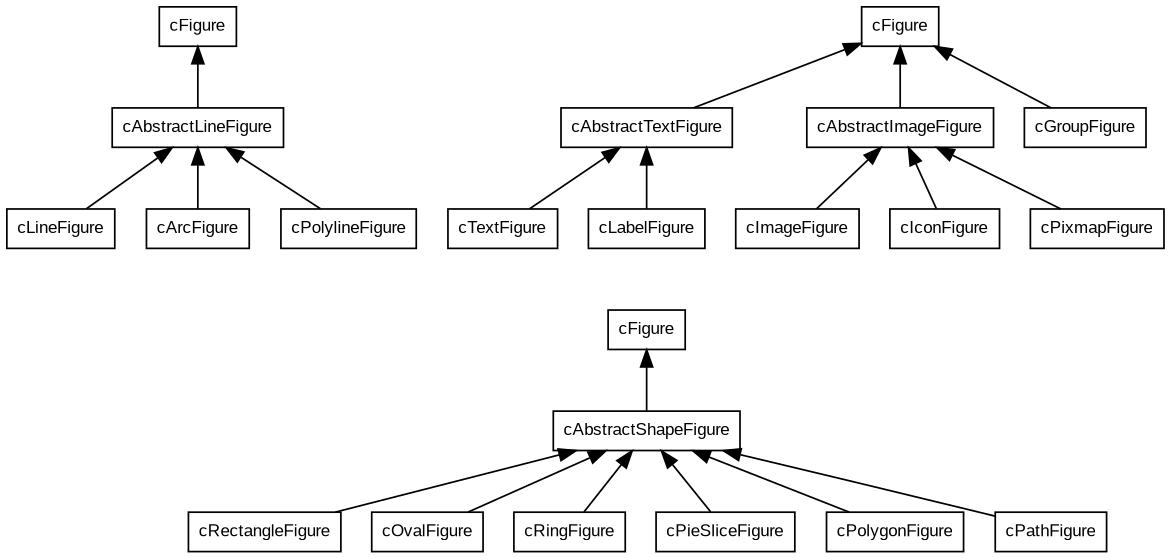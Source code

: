 digraph g {
    size="7.8,0!";
    node [fontname="Arial"; fontsize=10];
    edge [fontname="Arial"];

    node [shape = "rectangle"; margin=0.09; width=0; height=0];
    edge [dir = "back"];

    subgraph a {
        cFigure -> cAbstractLineFigure;
        cAbstractLineFigure -> cLineFigure;
        cAbstractLineFigure -> cArcFigure;
        cAbstractLineFigure -> cPolylineFigure;
    }

    subgraph b {
        cFigure2 [label = cFigure];
        cFigure2 -> cAbstractTextFigure;
        cAbstractTextFigure -> cTextFigure;
        cAbstractTextFigure -> cLabelFigure;
        cFigure2 -> cAbstractImageFigure;
        cAbstractImageFigure -> cImageFigure;
        cAbstractImageFigure -> cIconFigure;  /* cheating: it really subclasses cImageFigure */
        cAbstractImageFigure -> cPixmapFigure;
        cFigure2 -> cGroupFigure;
    }

    subgraph c {
        cFigure3 [label = cFigure];
        cFigure3 -> cAbstractShapeFigure;
        cAbstractShapeFigure -> cRectangleFigure;
        cAbstractShapeFigure -> cOvalFigure;
        cAbstractShapeFigure -> cRingFigure;
        cAbstractShapeFigure -> cPieSliceFigure;
        cAbstractShapeFigure -> cPolygonFigure;
        cAbstractShapeFigure -> cPathFigure;
    }

    cLabelFigure -> cFigure3 [style=invis]; /* hack to place the 3rd subgraph below the first */
}

